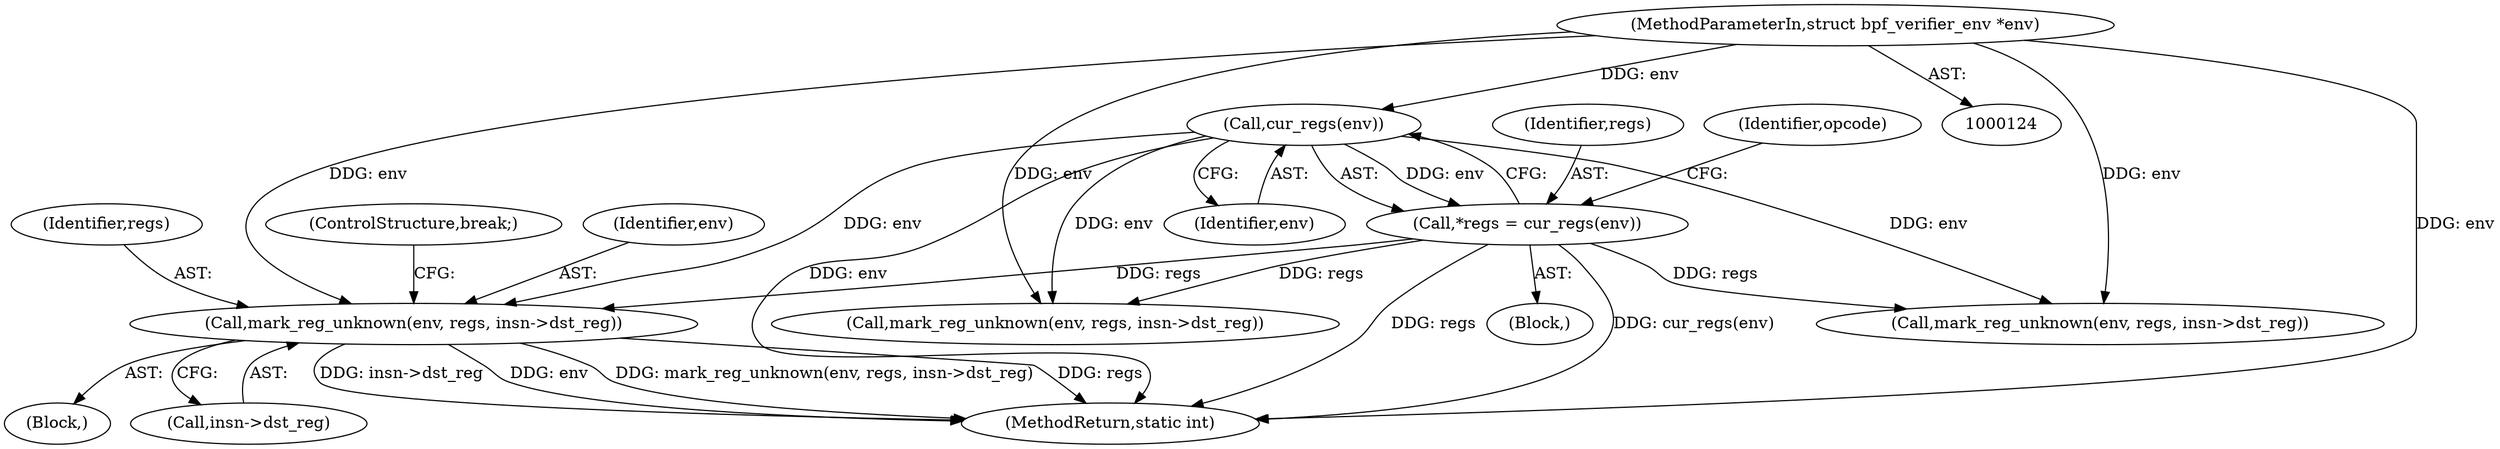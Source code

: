 digraph "0_linux_0c17d1d2c61936401f4702e1846e2c19b200f958@pointer" {
"1000640" [label="(Call,mark_reg_unknown(env, regs, insn->dst_reg))"];
"1000133" [label="(Call,cur_regs(env))"];
"1000125" [label="(MethodParameterIn,struct bpf_verifier_env *env)"];
"1000131" [label="(Call,*regs = cur_regs(env))"];
"1000642" [label="(Identifier,regs)"];
"1000646" [label="(ControlStructure,break;)"];
"1000640" [label="(Call,mark_reg_unknown(env, regs, insn->dst_reg))"];
"1000641" [label="(Identifier,env)"];
"1000771" [label="(MethodReturn,static int)"];
"1000131" [label="(Call,*regs = cur_regs(env))"];
"1000129" [label="(Block,)"];
"1000639" [label="(Block,)"];
"1000125" [label="(MethodParameterIn,struct bpf_verifier_env *env)"];
"1000708" [label="(Call,mark_reg_unknown(env, regs, insn->dst_reg))"];
"1000643" [label="(Call,insn->dst_reg)"];
"1000132" [label="(Identifier,regs)"];
"1000137" [label="(Identifier,opcode)"];
"1000133" [label="(Call,cur_regs(env))"];
"1000134" [label="(Identifier,env)"];
"1000758" [label="(Call,mark_reg_unknown(env, regs, insn->dst_reg))"];
"1000640" -> "1000639"  [label="AST: "];
"1000640" -> "1000643"  [label="CFG: "];
"1000641" -> "1000640"  [label="AST: "];
"1000642" -> "1000640"  [label="AST: "];
"1000643" -> "1000640"  [label="AST: "];
"1000646" -> "1000640"  [label="CFG: "];
"1000640" -> "1000771"  [label="DDG: insn->dst_reg"];
"1000640" -> "1000771"  [label="DDG: env"];
"1000640" -> "1000771"  [label="DDG: mark_reg_unknown(env, regs, insn->dst_reg)"];
"1000640" -> "1000771"  [label="DDG: regs"];
"1000133" -> "1000640"  [label="DDG: env"];
"1000125" -> "1000640"  [label="DDG: env"];
"1000131" -> "1000640"  [label="DDG: regs"];
"1000133" -> "1000131"  [label="AST: "];
"1000133" -> "1000134"  [label="CFG: "];
"1000134" -> "1000133"  [label="AST: "];
"1000131" -> "1000133"  [label="CFG: "];
"1000133" -> "1000771"  [label="DDG: env"];
"1000133" -> "1000131"  [label="DDG: env"];
"1000125" -> "1000133"  [label="DDG: env"];
"1000133" -> "1000708"  [label="DDG: env"];
"1000133" -> "1000758"  [label="DDG: env"];
"1000125" -> "1000124"  [label="AST: "];
"1000125" -> "1000771"  [label="DDG: env"];
"1000125" -> "1000708"  [label="DDG: env"];
"1000125" -> "1000758"  [label="DDG: env"];
"1000131" -> "1000129"  [label="AST: "];
"1000132" -> "1000131"  [label="AST: "];
"1000137" -> "1000131"  [label="CFG: "];
"1000131" -> "1000771"  [label="DDG: regs"];
"1000131" -> "1000771"  [label="DDG: cur_regs(env)"];
"1000131" -> "1000708"  [label="DDG: regs"];
"1000131" -> "1000758"  [label="DDG: regs"];
}

